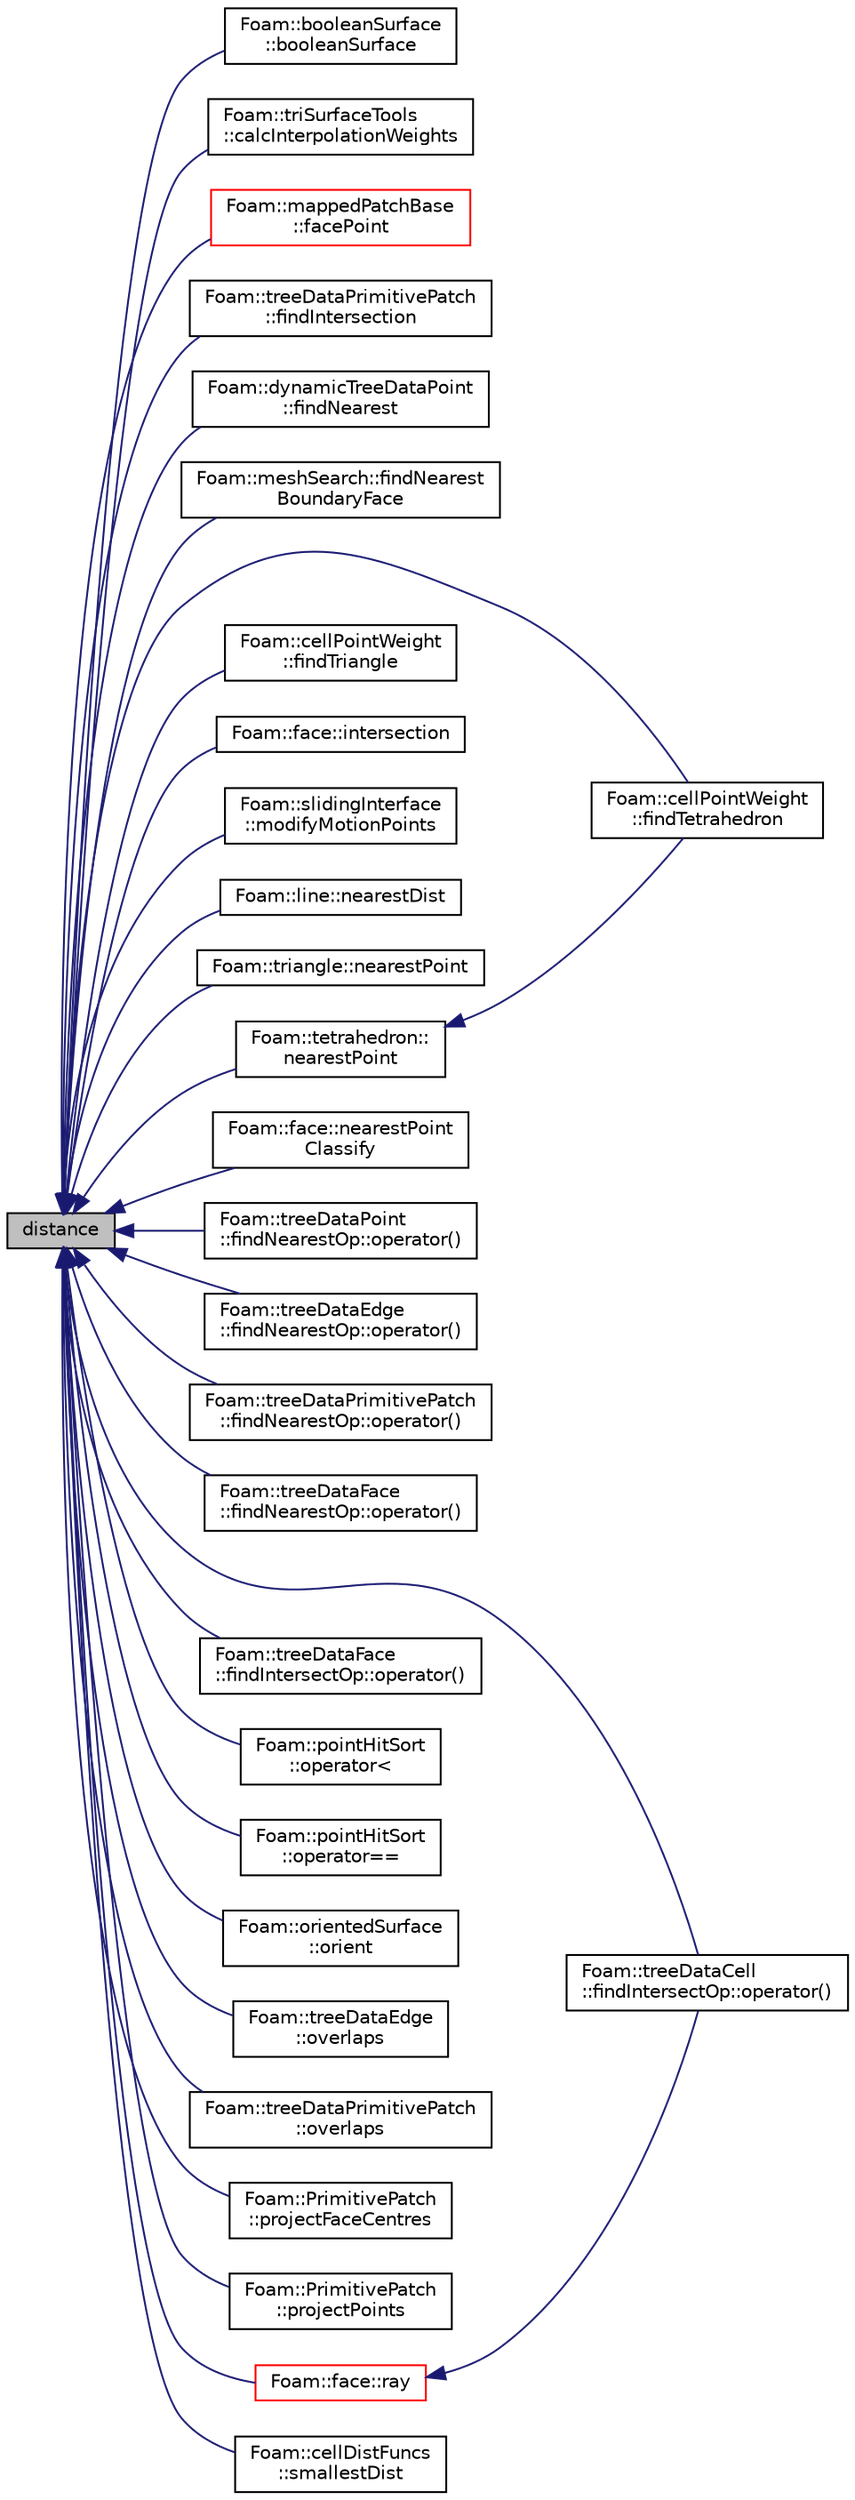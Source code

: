 digraph "distance"
{
  bgcolor="transparent";
  edge [fontname="Helvetica",fontsize="10",labelfontname="Helvetica",labelfontsize="10"];
  node [fontname="Helvetica",fontsize="10",shape=record];
  rankdir="LR";
  Node1 [label="distance",height=0.2,width=0.4,color="black", fillcolor="grey75", style="filled", fontcolor="black"];
  Node1 -> Node2 [dir="back",color="midnightblue",fontsize="10",style="solid",fontname="Helvetica"];
  Node2 [label="Foam::booleanSurface\l::booleanSurface",height=0.2,width=0.4,color="black",URL="$a00149.html#af9badecab2d5cf9894182caa82611921",tooltip="Construct from surfaces and operation. Surfaces need to be closed. "];
  Node1 -> Node3 [dir="back",color="midnightblue",fontsize="10",style="solid",fontname="Helvetica"];
  Node3 [label="Foam::triSurfaceTools\l::calcInterpolationWeights",height=0.2,width=0.4,color="black",URL="$a02689.html#a312458228a8d0c4b9e6264e67abf9bf7"];
  Node1 -> Node4 [dir="back",color="midnightblue",fontsize="10",style="solid",fontname="Helvetica"];
  Node4 [label="Foam::mappedPatchBase\l::facePoint",height=0.2,width=0.4,color="red",URL="$a01420.html#ae44e759f2387683eacab8a3099f477c7",tooltip="Get a point on the face given a face decomposition method: "];
  Node1 -> Node5 [dir="back",color="midnightblue",fontsize="10",style="solid",fontname="Helvetica"];
  Node5 [label="Foam::treeDataPrimitivePatch\l::findIntersection",height=0.2,width=0.4,color="black",URL="$a02672.html#a210153d7c41d79965657a6f10acedba1",tooltip="Helper: find intersection of line with shapes. "];
  Node1 -> Node6 [dir="back",color="midnightblue",fontsize="10",style="solid",fontname="Helvetica"];
  Node6 [label="Foam::dynamicTreeDataPoint\l::findNearest",height=0.2,width=0.4,color="black",URL="$a00607.html#a7ebb53d83ad9d2d3558a657b46ad1ee9",tooltip="Calculates nearest (to line) point in shape. "];
  Node1 -> Node7 [dir="back",color="midnightblue",fontsize="10",style="solid",fontname="Helvetica"];
  Node7 [label="Foam::meshSearch::findNearest\lBoundaryFace",height=0.2,width=0.4,color="black",URL="$a01470.html#aae94dae06cef275ce7518d882fc4c4a7",tooltip="Find nearest boundary face. "];
  Node1 -> Node8 [dir="back",color="midnightblue",fontsize="10",style="solid",fontname="Helvetica"];
  Node8 [label="Foam::cellPointWeight\l::findTetrahedron",height=0.2,width=0.4,color="black",URL="$a00224.html#aecec3ccb37ced505c339363e0803800a"];
  Node1 -> Node9 [dir="back",color="midnightblue",fontsize="10",style="solid",fontname="Helvetica"];
  Node9 [label="Foam::cellPointWeight\l::findTriangle",height=0.2,width=0.4,color="black",URL="$a00224.html#a58a370be784ce48f88d340ab2ab15ac8"];
  Node1 -> Node10 [dir="back",color="midnightblue",fontsize="10",style="solid",fontname="Helvetica"];
  Node10 [label="Foam::face::intersection",height=0.2,width=0.4,color="black",URL="$a00715.html#a7fc4530719ef5666e372be1b8b856d9a",tooltip="Fast intersection with a ray. "];
  Node1 -> Node11 [dir="back",color="midnightblue",fontsize="10",style="solid",fontname="Helvetica"];
  Node11 [label="Foam::slidingInterface\l::modifyMotionPoints",height=0.2,width=0.4,color="black",URL="$a02337.html#a4a962b56dd7cf30972c468258fa888e5",tooltip="Modify motion points to comply with the topological change. "];
  Node1 -> Node12 [dir="back",color="midnightblue",fontsize="10",style="solid",fontname="Helvetica"];
  Node12 [label="Foam::line::nearestDist",height=0.2,width=0.4,color="black",URL="$a01329.html#af27db862757603661ed962cee74dfbdf",tooltip="Return nearest distance from line to line. Returns distance. "];
  Node1 -> Node13 [dir="back",color="midnightblue",fontsize="10",style="solid",fontname="Helvetica"];
  Node13 [label="Foam::triangle::nearestPoint",height=0.2,width=0.4,color="black",URL="$a02675.html#a422f024721942d5e5195c68116fb29ea",tooltip="Return nearest point to line on triangle. Returns hit if. "];
  Node1 -> Node14 [dir="back",color="midnightblue",fontsize="10",style="solid",fontname="Helvetica"];
  Node14 [label="Foam::tetrahedron::\lnearestPoint",height=0.2,width=0.4,color="black",URL="$a02571.html#ad2a728428db89fbe441f66a06ebfca16",tooltip="Return nearest point to p on tetrahedron. Is p itself. "];
  Node14 -> Node8 [dir="back",color="midnightblue",fontsize="10",style="solid",fontname="Helvetica"];
  Node1 -> Node15 [dir="back",color="midnightblue",fontsize="10",style="solid",fontname="Helvetica"];
  Node15 [label="Foam::face::nearestPoint\lClassify",height=0.2,width=0.4,color="black",URL="$a00715.html#a4b69c61851aca1928f953b2bc359578d",tooltip="Return nearest point to face and classify it: "];
  Node1 -> Node16 [dir="back",color="midnightblue",fontsize="10",style="solid",fontname="Helvetica"];
  Node16 [label="Foam::treeDataPoint\l::findNearestOp::operator()",height=0.2,width=0.4,color="black",URL="$a00810.html#a6e06b4c7a57cb7eceef7264446dd78b1"];
  Node1 -> Node17 [dir="back",color="midnightblue",fontsize="10",style="solid",fontname="Helvetica"];
  Node17 [label="Foam::treeDataEdge\l::findNearestOp::operator()",height=0.2,width=0.4,color="black",URL="$a00808.html#a729f81361ac2cf97bbda7e0282e7e8cb"];
  Node1 -> Node18 [dir="back",color="midnightblue",fontsize="10",style="solid",fontname="Helvetica"];
  Node18 [label="Foam::treeDataPrimitivePatch\l::findNearestOp::operator()",height=0.2,width=0.4,color="black",URL="$a00811.html#a729f81361ac2cf97bbda7e0282e7e8cb"];
  Node1 -> Node19 [dir="back",color="midnightblue",fontsize="10",style="solid",fontname="Helvetica"];
  Node19 [label="Foam::treeDataFace\l::findNearestOp::operator()",height=0.2,width=0.4,color="black",URL="$a00809.html#a729f81361ac2cf97bbda7e0282e7e8cb"];
  Node1 -> Node20 [dir="back",color="midnightblue",fontsize="10",style="solid",fontname="Helvetica"];
  Node20 [label="Foam::treeDataCell\l::findIntersectOp::operator()",height=0.2,width=0.4,color="black",URL="$a00802.html#a43d47b209c41bbb1717f33bc766cd2c0"];
  Node1 -> Node21 [dir="back",color="midnightblue",fontsize="10",style="solid",fontname="Helvetica"];
  Node21 [label="Foam::treeDataFace\l::findIntersectOp::operator()",height=0.2,width=0.4,color="black",URL="$a00804.html#a43d47b209c41bbb1717f33bc766cd2c0",tooltip="Calculate intersection of triangle with ray. Sets result. "];
  Node1 -> Node22 [dir="back",color="midnightblue",fontsize="10",style="solid",fontname="Helvetica"];
  Node22 [label="Foam::pointHitSort\l::operator\<",height=0.2,width=0.4,color="black",URL="$a01883.html#a208d34f26273679d260e651981a7ccd1"];
  Node1 -> Node23 [dir="back",color="midnightblue",fontsize="10",style="solid",fontname="Helvetica"];
  Node23 [label="Foam::pointHitSort\l::operator==",height=0.2,width=0.4,color="black",URL="$a01883.html#a763e4a00d5fcd75ef6cc2ce0cb0000f0"];
  Node1 -> Node24 [dir="back",color="midnightblue",fontsize="10",style="solid",fontname="Helvetica"];
  Node24 [label="Foam::orientedSurface\l::orient",height=0.2,width=0.4,color="black",URL="$a01721.html#a24de2700bb5da99aae8a5676746c058b",tooltip="Flip faces such that normals are consistent with point: "];
  Node1 -> Node25 [dir="back",color="midnightblue",fontsize="10",style="solid",fontname="Helvetica"];
  Node25 [label="Foam::treeDataEdge\l::overlaps",height=0.2,width=0.4,color="black",URL="$a02669.html#a86647aa40ed3ca913e0c2f4a308dc3f0",tooltip="Does (bb of) shape at index overlap bb. "];
  Node1 -> Node26 [dir="back",color="midnightblue",fontsize="10",style="solid",fontname="Helvetica"];
  Node26 [label="Foam::treeDataPrimitivePatch\l::overlaps",height=0.2,width=0.4,color="black",URL="$a02672.html#a86647aa40ed3ca913e0c2f4a308dc3f0",tooltip="Does shape at index overlap sphere. "];
  Node1 -> Node27 [dir="back",color="midnightblue",fontsize="10",style="solid",fontname="Helvetica"];
  Node27 [label="Foam::PrimitivePatch\l::projectFaceCentres",height=0.2,width=0.4,color="black",URL="$a01970.html#a5e3e4627998339f72601df5ab328e707"];
  Node1 -> Node28 [dir="back",color="midnightblue",fontsize="10",style="solid",fontname="Helvetica"];
  Node28 [label="Foam::PrimitivePatch\l::projectPoints",height=0.2,width=0.4,color="black",URL="$a01970.html#ac673d3057b4967a0e7f49902c9a3078e"];
  Node1 -> Node29 [dir="back",color="midnightblue",fontsize="10",style="solid",fontname="Helvetica"];
  Node29 [label="Foam::face::ray",height=0.2,width=0.4,color="red",URL="$a00715.html#ac68371e675a335c343dfa54b1dbf662d",tooltip="Return potential intersection with face with a ray starting. "];
  Node29 -> Node20 [dir="back",color="midnightblue",fontsize="10",style="solid",fontname="Helvetica"];
  Node1 -> Node30 [dir="back",color="midnightblue",fontsize="10",style="solid",fontname="Helvetica"];
  Node30 [label="Foam::cellDistFuncs\l::smallestDist",height=0.2,width=0.4,color="black",URL="$a00212.html#a88216441192595feb32d2e7f9399e663",tooltip="Calculate smallest true distance (and face index) "];
}
